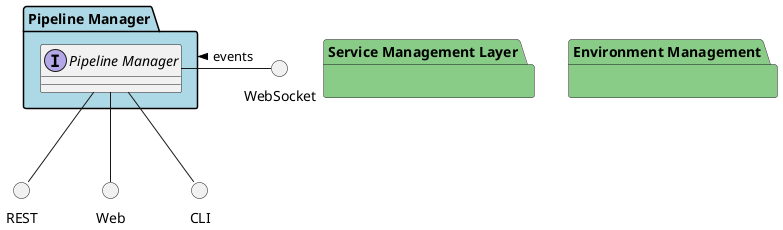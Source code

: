 @startuml


package "Pipeline Manager" #lightblue {

}

package "Service Management Layer" #88cc88 {

}

package "Environment Management" #88cc88 {

}


package "Pipeline Manager" #lightblue {

    interface "Pipeline Manager" as i {
    
    
    }
}

circle REST
circle Web
circle CLI
circle WebSocket

i -down- Web
i -down- CLI
i -down- REST
WebSocket -left- i: events >

package "Pipeline Manager" #lightblue {


}



@enduml
